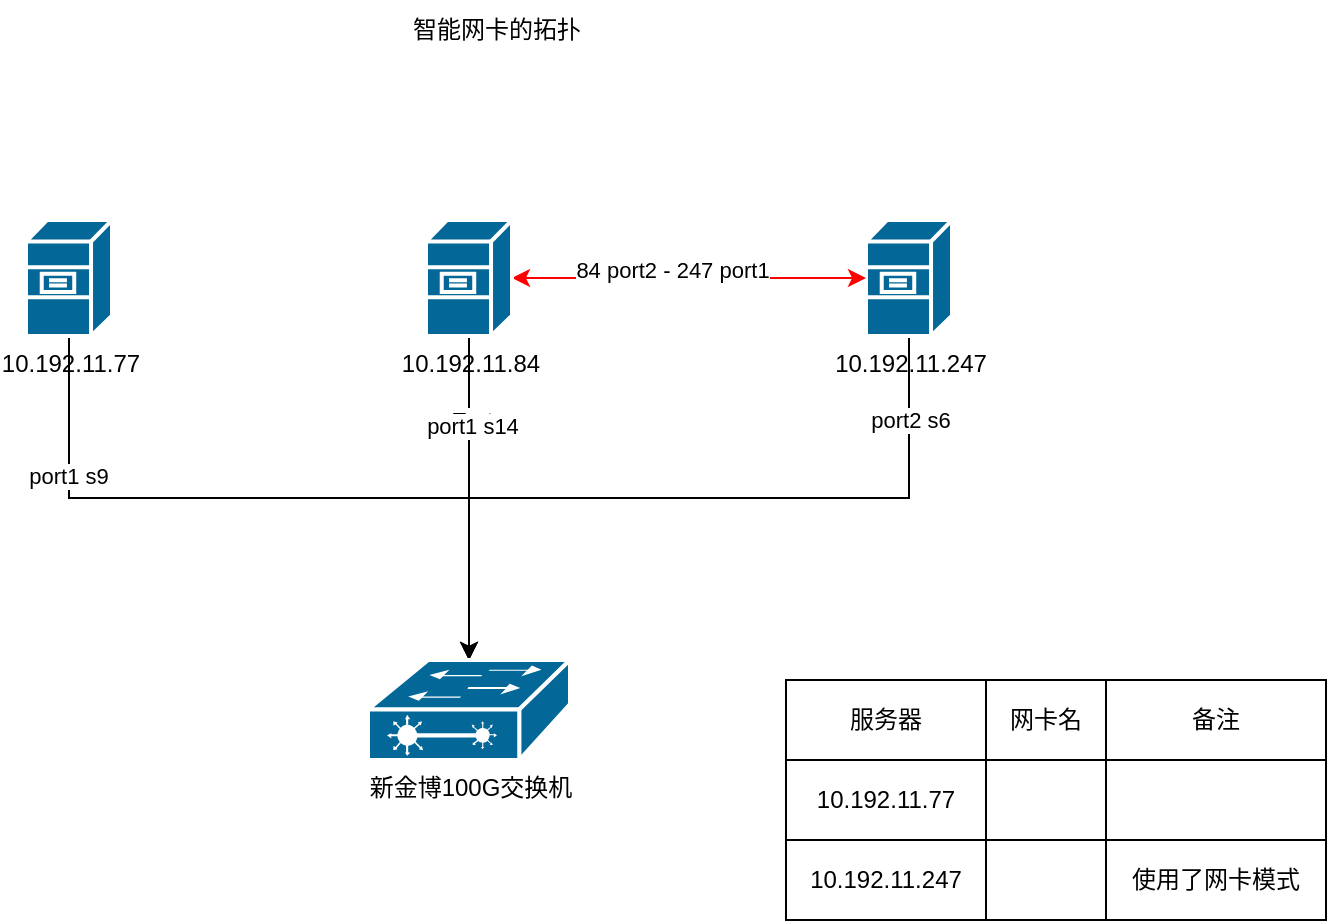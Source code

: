 <mxfile version="21.6.9" type="github">
  <diagram name="第 1 页" id="FCmfWpZ5whEIxyPbGNZS">
    <mxGraphModel dx="1379" dy="751" grid="1" gridSize="10" guides="1" tooltips="1" connect="1" arrows="1" fold="1" page="1" pageScale="1" pageWidth="827" pageHeight="1169" math="0" shadow="0">
      <root>
        <mxCell id="0" />
        <mxCell id="1" parent="0" />
        <mxCell id="ZADDUnvQJP96VwfUDvQW-6" style="edgeStyle=orthogonalEdgeStyle;rounded=0;orthogonalLoop=1;jettySize=auto;html=1;exitX=0.5;exitY=1;exitDx=0;exitDy=0;exitPerimeter=0;" parent="1" source="ZADDUnvQJP96VwfUDvQW-1" target="ZADDUnvQJP96VwfUDvQW-5" edge="1">
          <mxGeometry relative="1" as="geometry" />
        </mxCell>
        <mxCell id="1vBVMhxvRLJurlo1liPz-3" value="port1 s9" style="edgeLabel;html=1;align=center;verticalAlign=middle;resizable=0;points=[];" parent="ZADDUnvQJP96VwfUDvQW-6" vertex="1" connectable="0">
          <mxGeometry x="-0.619" y="-1" relative="1" as="geometry">
            <mxPoint y="1" as="offset" />
          </mxGeometry>
        </mxCell>
        <mxCell id="ZADDUnvQJP96VwfUDvQW-1" value="10.192.11.77&lt;br&gt;" style="shape=mxgraph.cisco.servers.file_server;sketch=0;html=1;pointerEvents=1;dashed=0;fillColor=#036897;strokeColor=#ffffff;strokeWidth=2;verticalLabelPosition=bottom;verticalAlign=top;align=center;outlineConnect=0;" parent="1" vertex="1">
          <mxGeometry x="80" y="260" width="43" height="58" as="geometry" />
        </mxCell>
        <mxCell id="ZADDUnvQJP96VwfUDvQW-8" style="edgeStyle=orthogonalEdgeStyle;rounded=0;orthogonalLoop=1;jettySize=auto;html=1;exitX=0.5;exitY=1;exitDx=0;exitDy=0;exitPerimeter=0;entryX=0.5;entryY=0;entryDx=0;entryDy=0;entryPerimeter=0;" parent="1" source="ZADDUnvQJP96VwfUDvQW-2" target="ZADDUnvQJP96VwfUDvQW-5" edge="1">
          <mxGeometry relative="1" as="geometry" />
        </mxCell>
        <mxCell id="1vBVMhxvRLJurlo1liPz-5" value="port2 s6" style="edgeLabel;html=1;align=center;verticalAlign=middle;resizable=0;points=[];" parent="ZADDUnvQJP96VwfUDvQW-8" vertex="1" connectable="0">
          <mxGeometry x="-0.783" relative="1" as="geometry">
            <mxPoint as="offset" />
          </mxGeometry>
        </mxCell>
        <mxCell id="ZADDUnvQJP96VwfUDvQW-2" value="10.192.11.247" style="shape=mxgraph.cisco.servers.file_server;sketch=0;html=1;pointerEvents=1;dashed=0;fillColor=#036897;strokeColor=#ffffff;strokeWidth=2;verticalLabelPosition=bottom;verticalAlign=top;align=center;outlineConnect=0;" parent="1" vertex="1">
          <mxGeometry x="500" y="260" width="43" height="58" as="geometry" />
        </mxCell>
        <mxCell id="ZADDUnvQJP96VwfUDvQW-7" style="edgeStyle=orthogonalEdgeStyle;rounded=0;orthogonalLoop=1;jettySize=auto;html=1;exitX=0.5;exitY=1;exitDx=0;exitDy=0;exitPerimeter=0;entryX=0.5;entryY=0;entryDx=0;entryDy=0;entryPerimeter=0;" parent="1" source="ZADDUnvQJP96VwfUDvQW-3" target="ZADDUnvQJP96VwfUDvQW-5" edge="1">
          <mxGeometry relative="1" as="geometry" />
        </mxCell>
        <mxCell id="ZADDUnvQJP96VwfUDvQW-9" value="Text" style="edgeLabel;html=1;align=center;verticalAlign=middle;resizable=0;points=[];" parent="ZADDUnvQJP96VwfUDvQW-7" vertex="1" connectable="0">
          <mxGeometry x="-0.481" y="1" relative="1" as="geometry">
            <mxPoint as="offset" />
          </mxGeometry>
        </mxCell>
        <mxCell id="1vBVMhxvRLJurlo1liPz-4" value="port1 s14" style="edgeLabel;html=1;align=center;verticalAlign=middle;resizable=0;points=[];" parent="ZADDUnvQJP96VwfUDvQW-7" vertex="1" connectable="0">
          <mxGeometry x="-0.463" y="1" relative="1" as="geometry">
            <mxPoint y="1" as="offset" />
          </mxGeometry>
        </mxCell>
        <mxCell id="1vBVMhxvRLJurlo1liPz-1" style="edgeStyle=orthogonalEdgeStyle;rounded=0;orthogonalLoop=1;jettySize=auto;html=1;exitX=1;exitY=0.5;exitDx=0;exitDy=0;exitPerimeter=0;entryX=0;entryY=0.5;entryDx=0;entryDy=0;entryPerimeter=0;strokeColor=#FF0000;startArrow=classic;startFill=1;" parent="1" source="ZADDUnvQJP96VwfUDvQW-3" target="ZADDUnvQJP96VwfUDvQW-2" edge="1">
          <mxGeometry relative="1" as="geometry" />
        </mxCell>
        <mxCell id="1vBVMhxvRLJurlo1liPz-2" value="84 port2 - 247 port1" style="edgeLabel;html=1;align=center;verticalAlign=middle;resizable=0;points=[];" parent="1vBVMhxvRLJurlo1liPz-1" vertex="1" connectable="0">
          <mxGeometry x="-0.096" y="4" relative="1" as="geometry">
            <mxPoint as="offset" />
          </mxGeometry>
        </mxCell>
        <mxCell id="ZADDUnvQJP96VwfUDvQW-3" value="10.192.11.84" style="shape=mxgraph.cisco.servers.file_server;sketch=0;html=1;pointerEvents=1;dashed=0;fillColor=#036897;strokeColor=#ffffff;strokeWidth=2;verticalLabelPosition=bottom;verticalAlign=top;align=center;outlineConnect=0;" parent="1" vertex="1">
          <mxGeometry x="280" y="260" width="43" height="58" as="geometry" />
        </mxCell>
        <mxCell id="ZADDUnvQJP96VwfUDvQW-4" value="智能网卡的拓扑" style="text;html=1;align=center;verticalAlign=middle;resizable=0;points=[];autosize=1;strokeColor=none;fillColor=none;" parent="1" vertex="1">
          <mxGeometry x="260" y="150" width="110" height="30" as="geometry" />
        </mxCell>
        <mxCell id="ZADDUnvQJP96VwfUDvQW-5" value="新金博100G交换机" style="shape=mxgraph.cisco.switches.layer_2_remote_switch;sketch=0;html=1;pointerEvents=1;dashed=0;fillColor=#036897;strokeColor=#ffffff;strokeWidth=2;verticalLabelPosition=bottom;verticalAlign=top;align=center;outlineConnect=0;" parent="1" vertex="1">
          <mxGeometry x="251" y="480" width="101" height="50" as="geometry" />
        </mxCell>
        <mxCell id="cGX6-xEVTuSWyRXUT2hf-2" value="" style="shape=table;startSize=0;container=1;collapsible=0;childLayout=tableLayout;" vertex="1" parent="1">
          <mxGeometry x="460" y="490" width="270" height="120" as="geometry" />
        </mxCell>
        <mxCell id="cGX6-xEVTuSWyRXUT2hf-3" value="" style="shape=tableRow;horizontal=0;startSize=0;swimlaneHead=0;swimlaneBody=0;strokeColor=inherit;top=0;left=0;bottom=0;right=0;collapsible=0;dropTarget=0;fillColor=none;points=[[0,0.5],[1,0.5]];portConstraint=eastwest;" vertex="1" parent="cGX6-xEVTuSWyRXUT2hf-2">
          <mxGeometry width="270" height="40" as="geometry" />
        </mxCell>
        <mxCell id="cGX6-xEVTuSWyRXUT2hf-4" value="服务器" style="shape=partialRectangle;html=1;whiteSpace=wrap;connectable=0;strokeColor=inherit;overflow=hidden;fillColor=none;top=0;left=0;bottom=0;right=0;pointerEvents=1;" vertex="1" parent="cGX6-xEVTuSWyRXUT2hf-3">
          <mxGeometry width="100" height="40" as="geometry">
            <mxRectangle width="100" height="40" as="alternateBounds" />
          </mxGeometry>
        </mxCell>
        <mxCell id="cGX6-xEVTuSWyRXUT2hf-5" value="网卡名" style="shape=partialRectangle;html=1;whiteSpace=wrap;connectable=0;strokeColor=inherit;overflow=hidden;fillColor=none;top=0;left=0;bottom=0;right=0;pointerEvents=1;" vertex="1" parent="cGX6-xEVTuSWyRXUT2hf-3">
          <mxGeometry x="100" width="60" height="40" as="geometry">
            <mxRectangle width="60" height="40" as="alternateBounds" />
          </mxGeometry>
        </mxCell>
        <mxCell id="cGX6-xEVTuSWyRXUT2hf-6" value="备注" style="shape=partialRectangle;html=1;whiteSpace=wrap;connectable=0;strokeColor=inherit;overflow=hidden;fillColor=none;top=0;left=0;bottom=0;right=0;pointerEvents=1;" vertex="1" parent="cGX6-xEVTuSWyRXUT2hf-3">
          <mxGeometry x="160" width="110" height="40" as="geometry">
            <mxRectangle width="110" height="40" as="alternateBounds" />
          </mxGeometry>
        </mxCell>
        <mxCell id="cGX6-xEVTuSWyRXUT2hf-7" value="" style="shape=tableRow;horizontal=0;startSize=0;swimlaneHead=0;swimlaneBody=0;strokeColor=inherit;top=0;left=0;bottom=0;right=0;collapsible=0;dropTarget=0;fillColor=none;points=[[0,0.5],[1,0.5]];portConstraint=eastwest;" vertex="1" parent="cGX6-xEVTuSWyRXUT2hf-2">
          <mxGeometry y="40" width="270" height="40" as="geometry" />
        </mxCell>
        <mxCell id="cGX6-xEVTuSWyRXUT2hf-8" value="10.192.11.77" style="shape=partialRectangle;html=1;whiteSpace=wrap;connectable=0;strokeColor=inherit;overflow=hidden;fillColor=none;top=0;left=0;bottom=0;right=0;pointerEvents=1;" vertex="1" parent="cGX6-xEVTuSWyRXUT2hf-7">
          <mxGeometry width="100" height="40" as="geometry">
            <mxRectangle width="100" height="40" as="alternateBounds" />
          </mxGeometry>
        </mxCell>
        <mxCell id="cGX6-xEVTuSWyRXUT2hf-9" value="" style="shape=partialRectangle;html=1;whiteSpace=wrap;connectable=0;strokeColor=inherit;overflow=hidden;fillColor=none;top=0;left=0;bottom=0;right=0;pointerEvents=1;" vertex="1" parent="cGX6-xEVTuSWyRXUT2hf-7">
          <mxGeometry x="100" width="60" height="40" as="geometry">
            <mxRectangle width="60" height="40" as="alternateBounds" />
          </mxGeometry>
        </mxCell>
        <mxCell id="cGX6-xEVTuSWyRXUT2hf-10" value="" style="shape=partialRectangle;html=1;whiteSpace=wrap;connectable=0;strokeColor=inherit;overflow=hidden;fillColor=none;top=0;left=0;bottom=0;right=0;pointerEvents=1;" vertex="1" parent="cGX6-xEVTuSWyRXUT2hf-7">
          <mxGeometry x="160" width="110" height="40" as="geometry">
            <mxRectangle width="110" height="40" as="alternateBounds" />
          </mxGeometry>
        </mxCell>
        <mxCell id="cGX6-xEVTuSWyRXUT2hf-11" value="" style="shape=tableRow;horizontal=0;startSize=0;swimlaneHead=0;swimlaneBody=0;strokeColor=inherit;top=0;left=0;bottom=0;right=0;collapsible=0;dropTarget=0;fillColor=none;points=[[0,0.5],[1,0.5]];portConstraint=eastwest;" vertex="1" parent="cGX6-xEVTuSWyRXUT2hf-2">
          <mxGeometry y="80" width="270" height="40" as="geometry" />
        </mxCell>
        <mxCell id="cGX6-xEVTuSWyRXUT2hf-12" value="10.192.11.247" style="shape=partialRectangle;html=1;whiteSpace=wrap;connectable=0;strokeColor=inherit;overflow=hidden;fillColor=none;top=0;left=0;bottom=0;right=0;pointerEvents=1;" vertex="1" parent="cGX6-xEVTuSWyRXUT2hf-11">
          <mxGeometry width="100" height="40" as="geometry">
            <mxRectangle width="100" height="40" as="alternateBounds" />
          </mxGeometry>
        </mxCell>
        <mxCell id="cGX6-xEVTuSWyRXUT2hf-13" value="" style="shape=partialRectangle;html=1;whiteSpace=wrap;connectable=0;strokeColor=inherit;overflow=hidden;fillColor=none;top=0;left=0;bottom=0;right=0;pointerEvents=1;" vertex="1" parent="cGX6-xEVTuSWyRXUT2hf-11">
          <mxGeometry x="100" width="60" height="40" as="geometry">
            <mxRectangle width="60" height="40" as="alternateBounds" />
          </mxGeometry>
        </mxCell>
        <mxCell id="cGX6-xEVTuSWyRXUT2hf-14" value="使用了网卡模式" style="shape=partialRectangle;html=1;whiteSpace=wrap;connectable=0;strokeColor=inherit;overflow=hidden;fillColor=none;top=0;left=0;bottom=0;right=0;pointerEvents=1;" vertex="1" parent="cGX6-xEVTuSWyRXUT2hf-11">
          <mxGeometry x="160" width="110" height="40" as="geometry">
            <mxRectangle width="110" height="40" as="alternateBounds" />
          </mxGeometry>
        </mxCell>
      </root>
    </mxGraphModel>
  </diagram>
</mxfile>
